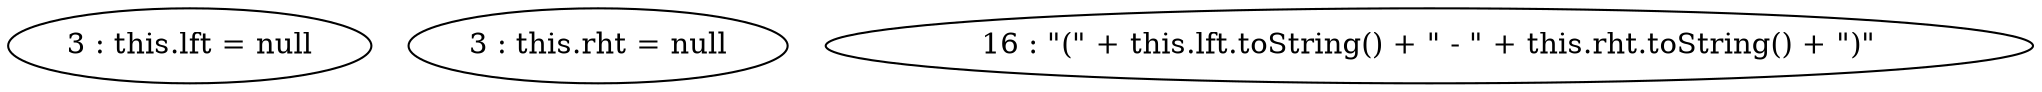 digraph G {
"3 : this.lft = null"
"3 : this.rht = null"
"16 : \"(\" + this.lft.toString() + \" - \" + this.rht.toString() + \")\""
}